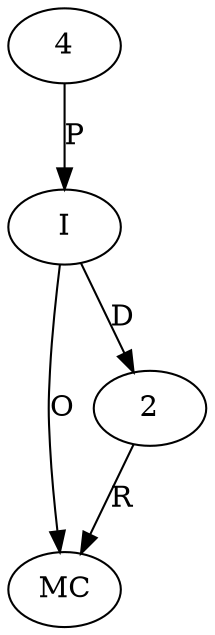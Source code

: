 digraph "AUG" {

  1 [ label="MC" s="longValue()" t="Number" l="50" ];
  2 [ t="MutableLong" n="dummy_" ];
  3 [ label="I" t="MutableLong" l="50" ];
  4 [ t="int" v="0" ];
  2 -> 1 [ label="R" ];
  3 -> 1 [ label="O" ];
  3 -> 2 [ label="D" ];
  4 -> 3 [ label="P" ];
}
